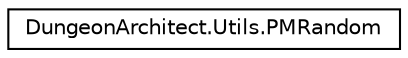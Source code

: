 digraph "Graphical Class Hierarchy"
{
  edge [fontname="Helvetica",fontsize="10",labelfontname="Helvetica",labelfontsize="10"];
  node [fontname="Helvetica",fontsize="10",shape=record];
  rankdir="LR";
  Node1 [label="DungeonArchitect.Utils.PMRandom",height=0.2,width=0.4,color="black", fillcolor="white", style="filled",URL="$class_dungeon_architect_1_1_utils_1_1_p_m_random.html",tooltip="A random stream based on normal distribution. Also support uniform distsribution "];
}

